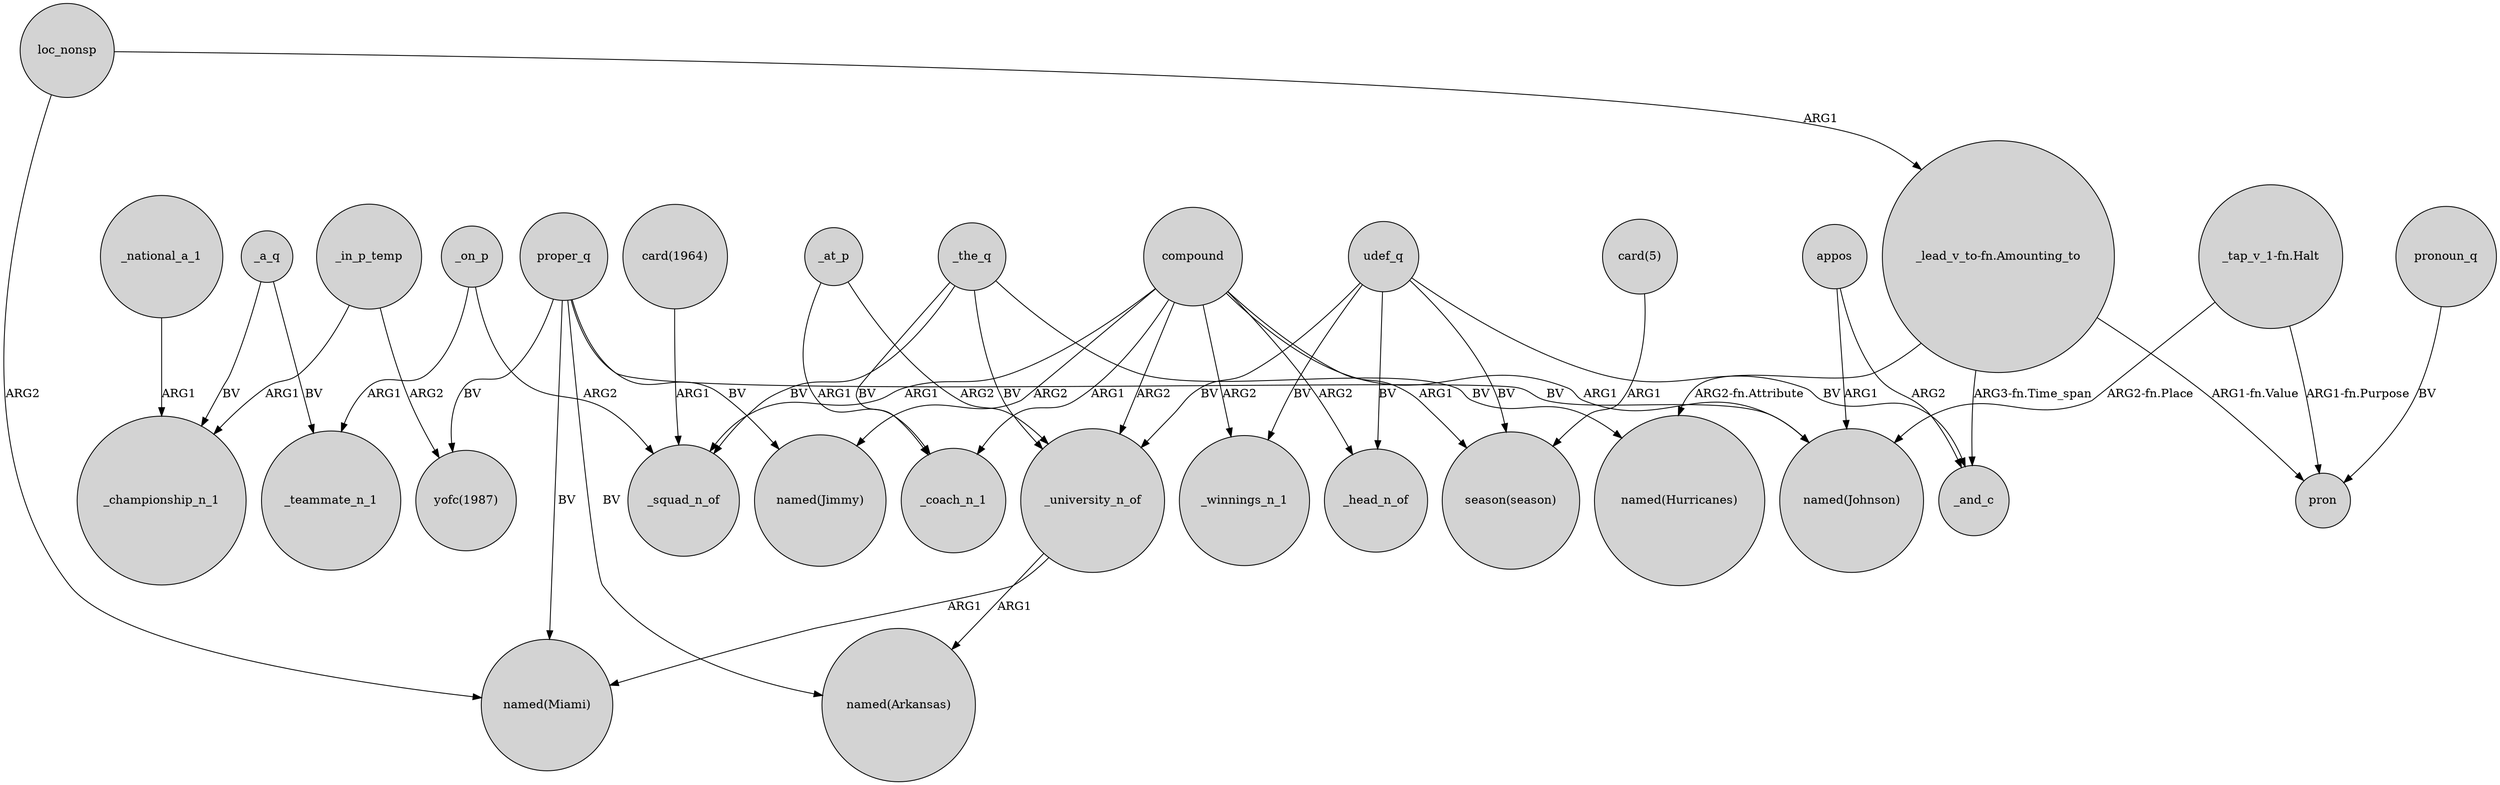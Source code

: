 digraph {
	node [shape=circle style=filled]
	_a_q -> _teammate_n_1 [label=BV]
	"_tap_v_1-fn.Halt" -> pron [label="ARG1-fn.Purpose"]
	proper_q -> "named(Miami)" [label=BV]
	_on_p -> _squad_n_of [label=ARG2]
	compound -> _university_n_of [label=ARG2]
	appos -> _and_c [label=ARG2]
	_at_p -> _university_n_of [label=ARG2]
	"card(1964)" -> _squad_n_of [label=ARG1]
	_in_p_temp -> "yofc(1987)" [label=ARG2]
	udef_q -> "season(season)" [label=BV]
	_university_n_of -> "named(Miami)" [label=ARG1]
	"_lead_v_to-fn.Amounting_to" -> "named(Hurricanes)" [label="ARG2-fn.Attribute"]
	_the_q -> _squad_n_of [label=BV]
	udef_q -> _winnings_n_1 [label=BV]
	_on_p -> _teammate_n_1 [label=ARG1]
	appos -> "named(Johnson)" [label=ARG1]
	_university_n_of -> "named(Arkansas)" [label=ARG1]
	_the_q -> _university_n_of [label=BV]
	compound -> _winnings_n_1 [label=ARG2]
	udef_q -> _and_c [label=BV]
	"_tap_v_1-fn.Halt" -> "named(Johnson)" [label="ARG2-fn.Place"]
	udef_q -> _head_n_of [label=BV]
	"_lead_v_to-fn.Amounting_to" -> _and_c [label="ARG3-fn.Time_span"]
	"_lead_v_to-fn.Amounting_to" -> pron [label="ARG1-fn.Value"]
	proper_q -> "named(Johnson)" [label=BV]
	compound -> "season(season)" [label=ARG1]
	pronoun_q -> pron [label=BV]
	loc_nonsp -> "_lead_v_to-fn.Amounting_to" [label=ARG1]
	proper_q -> "yofc(1987)" [label=BV]
	_in_p_temp -> _championship_n_1 [label=ARG1]
	compound -> "named(Jimmy)" [label=ARG2]
	compound -> _coach_n_1 [label=ARG1]
	_at_p -> _coach_n_1 [label=ARG1]
	compound -> _squad_n_of [label=ARG1]
	proper_q -> "named(Arkansas)" [label=BV]
	loc_nonsp -> "named(Miami)" [label=ARG2]
	_national_a_1 -> _championship_n_1 [label=ARG1]
	_the_q -> "named(Hurricanes)" [label=BV]
	compound -> _head_n_of [label=ARG2]
	"card(5)" -> "season(season)" [label=ARG1]
	_the_q -> _coach_n_1 [label=BV]
	udef_q -> _university_n_of [label=BV]
	proper_q -> "named(Jimmy)" [label=BV]
	compound -> "named(Johnson)" [label=ARG1]
	_a_q -> _championship_n_1 [label=BV]
}
